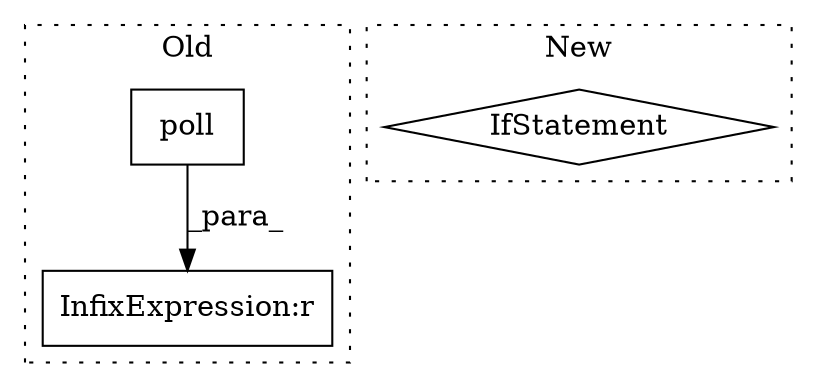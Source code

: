 digraph G {
subgraph cluster0 {
1 [label="poll" a="32" s="7176" l="6" shape="box"];
3 [label="InfixExpression:r" a="27" s="7182" l="4" shape="box"];
label = "Old";
style="dotted";
}
subgraph cluster1 {
2 [label="IfStatement" a="25" s="7094,7121" l="4,2" shape="diamond"];
label = "New";
style="dotted";
}
1 -> 3 [label="_para_"];
}